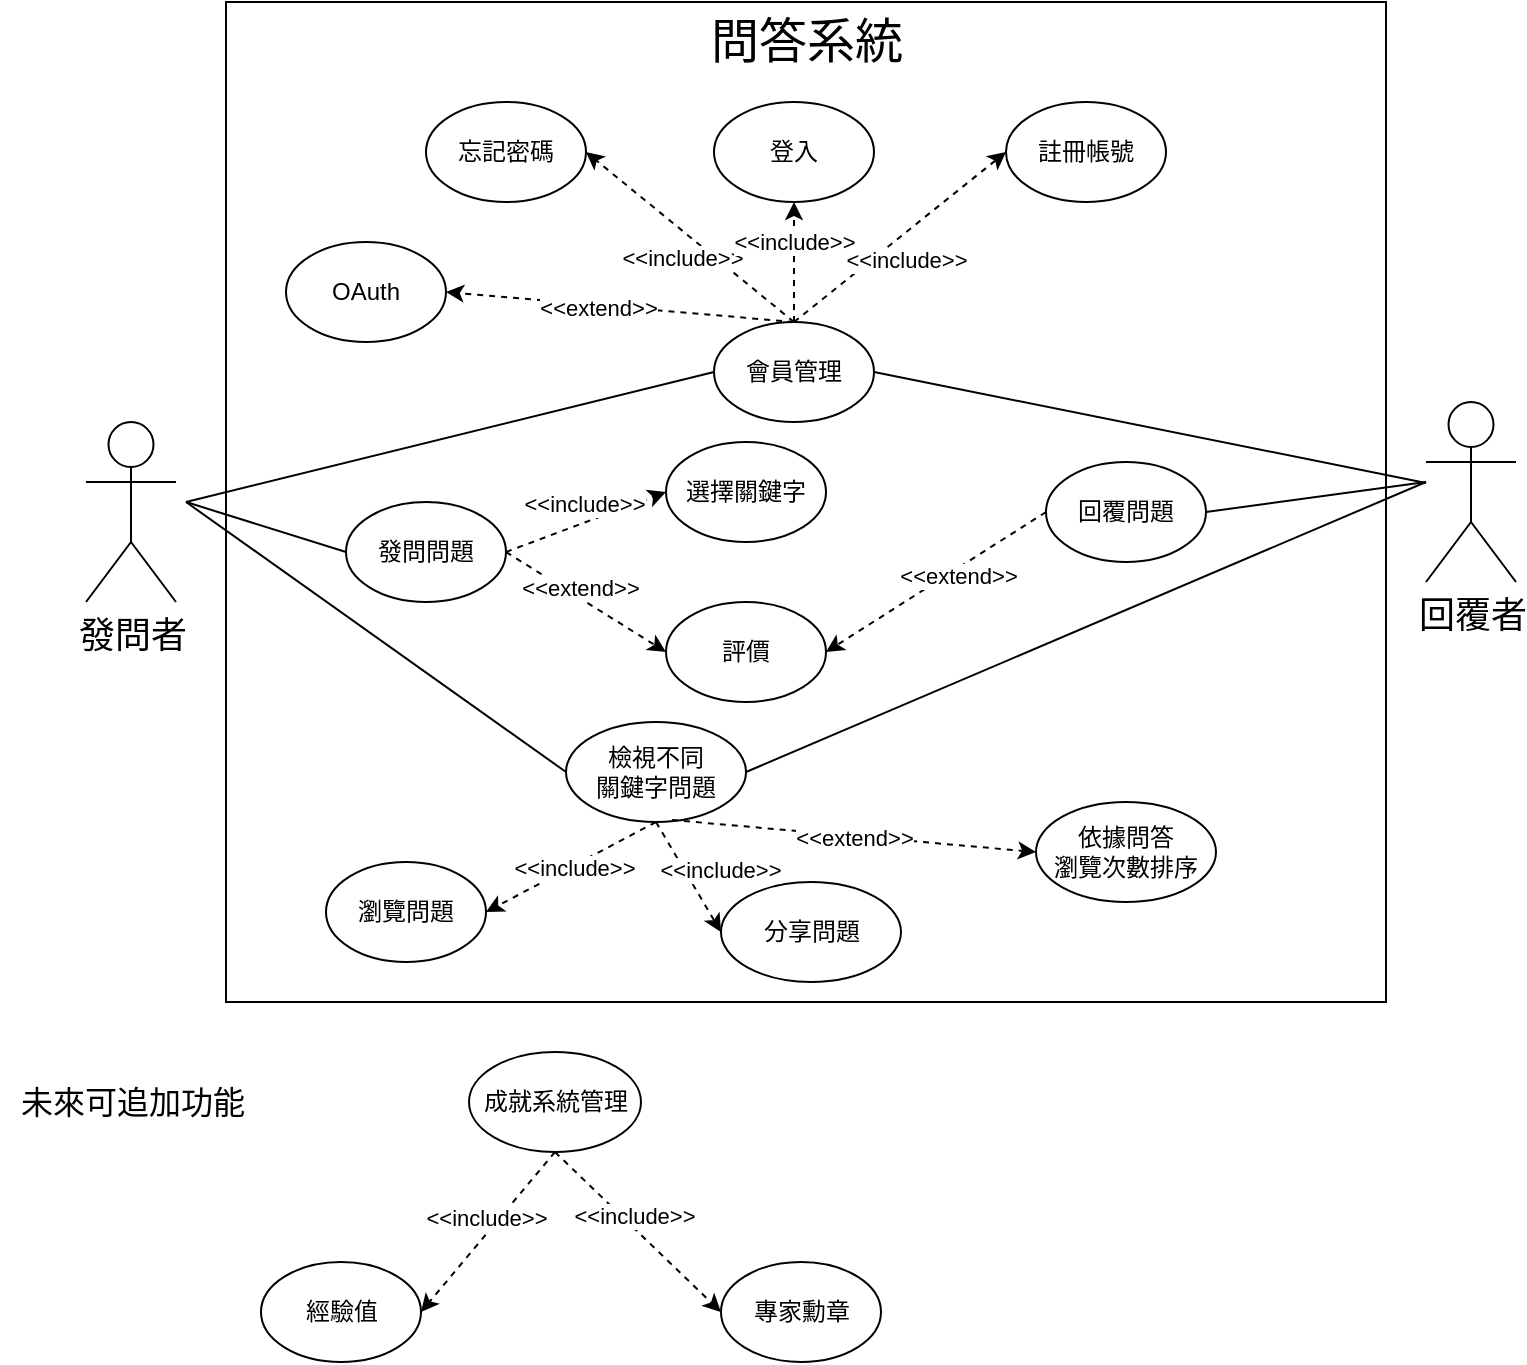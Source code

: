 <mxfile version="14.9.1" type="github">
  <diagram id="A7tkYQ-QzSwiEtE4bxbO" name="Page-1">
    <mxGraphModel dx="1102" dy="614" grid="1" gridSize="10" guides="1" tooltips="1" connect="1" arrows="1" fold="1" page="1" pageScale="1" pageWidth="827" pageHeight="1169" math="0" shadow="0">
      <root>
        <mxCell id="0" />
        <mxCell id="1" parent="0" />
        <mxCell id="Uy3tXUP7RSwvqIhKLHUg-3" value="&lt;font style=&quot;font-size: 18px&quot;&gt;發問者&lt;/font&gt;" style="shape=umlActor;verticalLabelPosition=bottom;verticalAlign=top;html=1;outlineConnect=0;" parent="1" vertex="1">
          <mxGeometry x="60" y="270" width="45" height="90" as="geometry" />
        </mxCell>
        <mxCell id="Uy3tXUP7RSwvqIhKLHUg-4" value="&lt;font style=&quot;font-size: 18px&quot;&gt;回覆者&lt;/font&gt;" style="shape=umlActor;verticalLabelPosition=bottom;verticalAlign=top;html=1;outlineConnect=0;" parent="1" vertex="1">
          <mxGeometry x="730" y="260" width="45" height="90" as="geometry" />
        </mxCell>
        <mxCell id="Uy3tXUP7RSwvqIhKLHUg-7" value="" style="rounded=0;whiteSpace=wrap;html=1;" parent="1" vertex="1">
          <mxGeometry x="130" y="60" width="580" height="500" as="geometry" />
        </mxCell>
        <mxCell id="Uy3tXUP7RSwvqIhKLHUg-8" value="&lt;font style=&quot;font-size: 24px&quot;&gt;問答系統&lt;/font&gt;" style="text;html=1;align=center;verticalAlign=middle;resizable=0;points=[];autosize=1;strokeColor=none;" parent="1" vertex="1">
          <mxGeometry x="365" y="70" width="110" height="20" as="geometry" />
        </mxCell>
        <mxCell id="Uy3tXUP7RSwvqIhKLHUg-9" value="會員管理" style="ellipse;whiteSpace=wrap;html=1;" parent="1" vertex="1">
          <mxGeometry x="374" y="220" width="80" height="50" as="geometry" />
        </mxCell>
        <mxCell id="Uy3tXUP7RSwvqIhKLHUg-10" value="" style="endArrow=none;html=1;entryX=0;entryY=0.5;entryDx=0;entryDy=0;" parent="1" target="Uy3tXUP7RSwvqIhKLHUg-9" edge="1">
          <mxGeometry width="50" height="50" relative="1" as="geometry">
            <mxPoint x="110" y="310" as="sourcePoint" />
            <mxPoint x="160" y="260" as="targetPoint" />
          </mxGeometry>
        </mxCell>
        <mxCell id="Uy3tXUP7RSwvqIhKLHUg-11" value="註冊帳號" style="ellipse;whiteSpace=wrap;html=1;" parent="1" vertex="1">
          <mxGeometry x="520" y="110" width="80" height="50" as="geometry" />
        </mxCell>
        <mxCell id="Uy3tXUP7RSwvqIhKLHUg-12" value="" style="endArrow=classic;html=1;dashed=1;entryX=0;entryY=0.5;entryDx=0;entryDy=0;exitX=0.5;exitY=0;exitDx=0;exitDy=0;" parent="1" source="Uy3tXUP7RSwvqIhKLHUg-9" target="Uy3tXUP7RSwvqIhKLHUg-11" edge="1">
          <mxGeometry width="50" height="50" relative="1" as="geometry">
            <mxPoint x="420" y="180" as="sourcePoint" />
            <mxPoint x="330" y="210" as="targetPoint" />
          </mxGeometry>
        </mxCell>
        <mxCell id="Uy3tXUP7RSwvqIhKLHUg-13" value="&amp;lt;&amp;lt;include&amp;gt;&amp;gt;" style="edgeLabel;html=1;align=center;verticalAlign=middle;resizable=0;points=[];" parent="Uy3tXUP7RSwvqIhKLHUg-12" vertex="1" connectable="0">
          <mxGeometry x="-0.424" y="2" relative="1" as="geometry">
            <mxPoint x="27" y="-5" as="offset" />
          </mxGeometry>
        </mxCell>
        <mxCell id="Uy3tXUP7RSwvqIhKLHUg-14" value="忘記密碼" style="ellipse;whiteSpace=wrap;html=1;" parent="1" vertex="1">
          <mxGeometry x="230" y="110" width="80" height="50" as="geometry" />
        </mxCell>
        <mxCell id="Uy3tXUP7RSwvqIhKLHUg-15" value="" style="endArrow=classic;html=1;dashed=1;entryX=1;entryY=0.5;entryDx=0;entryDy=0;exitX=0.5;exitY=0;exitDx=0;exitDy=0;" parent="1" source="Uy3tXUP7RSwvqIhKLHUg-9" target="Uy3tXUP7RSwvqIhKLHUg-14" edge="1">
          <mxGeometry width="50" height="50" relative="1" as="geometry">
            <mxPoint x="240" y="230" as="sourcePoint" />
            <mxPoint x="300" y="160" as="targetPoint" />
          </mxGeometry>
        </mxCell>
        <mxCell id="Uy3tXUP7RSwvqIhKLHUg-16" value="&amp;lt;&amp;lt;include&amp;gt;&amp;gt;" style="edgeLabel;html=1;align=center;verticalAlign=middle;resizable=0;points=[];" parent="Uy3tXUP7RSwvqIhKLHUg-15" vertex="1" connectable="0">
          <mxGeometry x="-0.424" y="2" relative="1" as="geometry">
            <mxPoint x="-25" y="-9" as="offset" />
          </mxGeometry>
        </mxCell>
        <mxCell id="Uy3tXUP7RSwvqIhKLHUg-17" value="登入" style="ellipse;whiteSpace=wrap;html=1;" parent="1" vertex="1">
          <mxGeometry x="374" y="110" width="80" height="50" as="geometry" />
        </mxCell>
        <mxCell id="Uy3tXUP7RSwvqIhKLHUg-18" value="" style="endArrow=classic;html=1;dashed=1;entryX=0.5;entryY=1;entryDx=0;entryDy=0;exitX=0.5;exitY=0;exitDx=0;exitDy=0;" parent="1" source="Uy3tXUP7RSwvqIhKLHUg-9" target="Uy3tXUP7RSwvqIhKLHUg-17" edge="1">
          <mxGeometry width="50" height="50" relative="1" as="geometry">
            <mxPoint x="424" y="230" as="sourcePoint" />
            <mxPoint x="530" y="145" as="targetPoint" />
          </mxGeometry>
        </mxCell>
        <mxCell id="Uy3tXUP7RSwvqIhKLHUg-19" value="&amp;lt;&amp;lt;include&amp;gt;&amp;gt;" style="edgeLabel;html=1;align=center;verticalAlign=middle;resizable=0;points=[];" parent="Uy3tXUP7RSwvqIhKLHUg-18" vertex="1" connectable="0">
          <mxGeometry x="-0.424" y="2" relative="1" as="geometry">
            <mxPoint x="2" y="-23" as="offset" />
          </mxGeometry>
        </mxCell>
        <mxCell id="Uy3tXUP7RSwvqIhKLHUg-20" value="" style="endArrow=none;html=1;exitX=1;exitY=0.5;exitDx=0;exitDy=0;" parent="1" source="Uy3tXUP7RSwvqIhKLHUg-9" target="Uy3tXUP7RSwvqIhKLHUg-4" edge="1">
          <mxGeometry width="50" height="50" relative="1" as="geometry">
            <mxPoint x="120" y="320" as="sourcePoint" />
            <mxPoint x="384" y="255" as="targetPoint" />
          </mxGeometry>
        </mxCell>
        <mxCell id="Uy3tXUP7RSwvqIhKLHUg-21" value="發問問題" style="ellipse;whiteSpace=wrap;html=1;" parent="1" vertex="1">
          <mxGeometry x="190" y="310" width="80" height="50" as="geometry" />
        </mxCell>
        <mxCell id="Uy3tXUP7RSwvqIhKLHUg-22" value="選擇關鍵字" style="ellipse;whiteSpace=wrap;html=1;" parent="1" vertex="1">
          <mxGeometry x="350" y="280" width="80" height="50" as="geometry" />
        </mxCell>
        <mxCell id="Uy3tXUP7RSwvqIhKLHUg-23" value="" style="endArrow=classic;html=1;dashed=1;exitX=1;exitY=0.5;exitDx=0;exitDy=0;entryX=0;entryY=0.5;entryDx=0;entryDy=0;" parent="1" source="Uy3tXUP7RSwvqIhKLHUg-21" target="Uy3tXUP7RSwvqIhKLHUg-22" edge="1">
          <mxGeometry width="50" height="50" relative="1" as="geometry">
            <mxPoint x="400" y="375" as="sourcePoint" />
            <mxPoint x="320" y="330" as="targetPoint" />
          </mxGeometry>
        </mxCell>
        <mxCell id="Uy3tXUP7RSwvqIhKLHUg-24" value="&amp;lt;&amp;lt;include&amp;gt;&amp;gt;" style="edgeLabel;html=1;align=center;verticalAlign=middle;resizable=0;points=[];" parent="Uy3tXUP7RSwvqIhKLHUg-23" vertex="1" connectable="0">
          <mxGeometry x="-0.424" y="2" relative="1" as="geometry">
            <mxPoint x="17" y="-14" as="offset" />
          </mxGeometry>
        </mxCell>
        <mxCell id="Uy3tXUP7RSwvqIhKLHUg-25" value="" style="endArrow=none;html=1;entryX=0;entryY=0.5;entryDx=0;entryDy=0;" parent="1" target="Uy3tXUP7RSwvqIhKLHUg-21" edge="1">
          <mxGeometry width="50" height="50" relative="1" as="geometry">
            <mxPoint x="110" y="310" as="sourcePoint" />
            <mxPoint x="384" y="255" as="targetPoint" />
          </mxGeometry>
        </mxCell>
        <mxCell id="Uy3tXUP7RSwvqIhKLHUg-26" value="回覆問題" style="ellipse;whiteSpace=wrap;html=1;" parent="1" vertex="1">
          <mxGeometry x="540" y="290" width="80" height="50" as="geometry" />
        </mxCell>
        <mxCell id="Uy3tXUP7RSwvqIhKLHUg-28" value="" style="endArrow=none;html=1;exitX=1;exitY=0.5;exitDx=0;exitDy=0;" parent="1" source="Uy3tXUP7RSwvqIhKLHUg-26" edge="1">
          <mxGeometry width="50" height="50" relative="1" as="geometry">
            <mxPoint x="660" y="360" as="sourcePoint" />
            <mxPoint x="730" y="300" as="targetPoint" />
          </mxGeometry>
        </mxCell>
        <mxCell id="Uy3tXUP7RSwvqIhKLHUg-29" value="" style="endArrow=classic;html=1;dashed=1;exitX=0;exitY=0.5;exitDx=0;exitDy=0;entryX=1;entryY=0.5;entryDx=0;entryDy=0;" parent="1" source="Uy3tXUP7RSwvqIhKLHUg-26" target="Uy3tXUP7RSwvqIhKLHUg-31" edge="1">
          <mxGeometry width="50" height="50" relative="1" as="geometry">
            <mxPoint x="430" y="420" as="sourcePoint" />
            <mxPoint x="500" y="360" as="targetPoint" />
          </mxGeometry>
        </mxCell>
        <mxCell id="Uy3tXUP7RSwvqIhKLHUg-30" value="&amp;lt;&amp;lt;extend&amp;gt;&amp;gt;" style="edgeLabel;html=1;align=center;verticalAlign=middle;resizable=0;points=[];" parent="Uy3tXUP7RSwvqIhKLHUg-29" vertex="1" connectable="0">
          <mxGeometry x="-0.424" y="2" relative="1" as="geometry">
            <mxPoint x="-14" y="10" as="offset" />
          </mxGeometry>
        </mxCell>
        <mxCell id="Uy3tXUP7RSwvqIhKLHUg-31" value="評價" style="ellipse;whiteSpace=wrap;html=1;" parent="1" vertex="1">
          <mxGeometry x="350" y="360" width="80" height="50" as="geometry" />
        </mxCell>
        <mxCell id="Uy3tXUP7RSwvqIhKLHUg-32" value="成就系統管理" style="ellipse;whiteSpace=wrap;html=1;" parent="1" vertex="1">
          <mxGeometry x="251.5" y="585" width="86" height="50" as="geometry" />
        </mxCell>
        <mxCell id="Uy3tXUP7RSwvqIhKLHUg-33" value="OAuth" style="ellipse;whiteSpace=wrap;html=1;" parent="1" vertex="1">
          <mxGeometry x="160" y="180" width="80" height="50" as="geometry" />
        </mxCell>
        <mxCell id="Uy3tXUP7RSwvqIhKLHUg-34" value="" style="endArrow=classic;html=1;dashed=1;entryX=1;entryY=0.5;entryDx=0;entryDy=0;exitX=0.5;exitY=0;exitDx=0;exitDy=0;" parent="1" source="Uy3tXUP7RSwvqIhKLHUg-9" target="Uy3tXUP7RSwvqIhKLHUg-33" edge="1">
          <mxGeometry width="50" height="50" relative="1" as="geometry">
            <mxPoint x="374" y="287.5" as="sourcePoint" />
            <mxPoint x="270" y="202.5" as="targetPoint" />
          </mxGeometry>
        </mxCell>
        <mxCell id="Uy3tXUP7RSwvqIhKLHUg-35" value="&amp;lt;&amp;lt;extend&amp;gt;&amp;gt;" style="edgeLabel;html=1;align=center;verticalAlign=middle;resizable=0;points=[];" parent="Uy3tXUP7RSwvqIhKLHUg-34" vertex="1" connectable="0">
          <mxGeometry x="-0.424" y="2" relative="1" as="geometry">
            <mxPoint x="-48" y="-5" as="offset" />
          </mxGeometry>
        </mxCell>
        <mxCell id="Uy3tXUP7RSwvqIhKLHUg-42" value="" style="endArrow=classic;html=1;dashed=1;exitX=1;exitY=0.5;exitDx=0;exitDy=0;entryX=0;entryY=0.5;entryDx=0;entryDy=0;" parent="1" source="Uy3tXUP7RSwvqIhKLHUg-21" target="Uy3tXUP7RSwvqIhKLHUg-31" edge="1">
          <mxGeometry width="50" height="50" relative="1" as="geometry">
            <mxPoint x="260" y="385.0" as="sourcePoint" />
            <mxPoint x="320.0" y="325" as="targetPoint" />
          </mxGeometry>
        </mxCell>
        <mxCell id="Uy3tXUP7RSwvqIhKLHUg-43" value="&amp;lt;&amp;lt;extend&amp;gt;&amp;gt;" style="edgeLabel;html=1;align=center;verticalAlign=middle;resizable=0;points=[];" parent="Uy3tXUP7RSwvqIhKLHUg-42" vertex="1" connectable="0">
          <mxGeometry x="-0.424" y="2" relative="1" as="geometry">
            <mxPoint x="13" y="5" as="offset" />
          </mxGeometry>
        </mxCell>
        <mxCell id="Uy3tXUP7RSwvqIhKLHUg-44" value="檢視不同&lt;br&gt;關鍵字問題" style="ellipse;whiteSpace=wrap;html=1;" parent="1" vertex="1">
          <mxGeometry x="300" y="420" width="90" height="50" as="geometry" />
        </mxCell>
        <mxCell id="Uy3tXUP7RSwvqIhKLHUg-47" value="" style="endArrow=none;html=1;entryX=0;entryY=0.5;entryDx=0;entryDy=0;" parent="1" target="Uy3tXUP7RSwvqIhKLHUg-44" edge="1">
          <mxGeometry width="50" height="50" relative="1" as="geometry">
            <mxPoint x="110" y="310" as="sourcePoint" />
            <mxPoint x="180" y="395.0" as="targetPoint" />
          </mxGeometry>
        </mxCell>
        <mxCell id="Uy3tXUP7RSwvqIhKLHUg-48" value="" style="endArrow=none;html=1;entryX=1;entryY=0.5;entryDx=0;entryDy=0;" parent="1" target="Uy3tXUP7RSwvqIhKLHUg-44" edge="1">
          <mxGeometry width="50" height="50" relative="1" as="geometry">
            <mxPoint x="730" y="300" as="sourcePoint" />
            <mxPoint x="464" y="557.5" as="targetPoint" />
          </mxGeometry>
        </mxCell>
        <mxCell id="Uy3tXUP7RSwvqIhKLHUg-50" value="分享問題" style="ellipse;whiteSpace=wrap;html=1;" parent="1" vertex="1">
          <mxGeometry x="377.5" y="500" width="90" height="50" as="geometry" />
        </mxCell>
        <mxCell id="Uy3tXUP7RSwvqIhKLHUg-51" value="" style="endArrow=classic;html=1;dashed=1;exitX=0.5;exitY=1;exitDx=0;exitDy=0;entryX=0;entryY=0.5;entryDx=0;entryDy=0;" parent="1" source="Uy3tXUP7RSwvqIhKLHUg-44" target="Uy3tXUP7RSwvqIhKLHUg-50" edge="1">
          <mxGeometry width="50" height="50" relative="1" as="geometry">
            <mxPoint x="250" y="400.0" as="sourcePoint" />
            <mxPoint x="344.0" y="440.0" as="targetPoint" />
          </mxGeometry>
        </mxCell>
        <mxCell id="Uy3tXUP7RSwvqIhKLHUg-52" value="&amp;lt;&amp;lt;include&amp;gt;&amp;gt;" style="edgeLabel;html=1;align=center;verticalAlign=middle;resizable=0;points=[];" parent="Uy3tXUP7RSwvqIhKLHUg-51" vertex="1" connectable="0">
          <mxGeometry x="-0.424" y="2" relative="1" as="geometry">
            <mxPoint x="21" y="9" as="offset" />
          </mxGeometry>
        </mxCell>
        <mxCell id="Uy3tXUP7RSwvqIhKLHUg-53" value="瀏覽問題" style="ellipse;whiteSpace=wrap;html=1;" parent="1" vertex="1">
          <mxGeometry x="180" y="490" width="80" height="50" as="geometry" />
        </mxCell>
        <mxCell id="Uy3tXUP7RSwvqIhKLHUg-54" value="" style="endArrow=classic;html=1;dashed=1;exitX=0.5;exitY=1;exitDx=0;exitDy=0;entryX=1;entryY=0.5;entryDx=0;entryDy=0;" parent="1" source="Uy3tXUP7RSwvqIhKLHUg-44" target="Uy3tXUP7RSwvqIhKLHUg-53" edge="1">
          <mxGeometry width="50" height="50" relative="1" as="geometry">
            <mxPoint x="355" y="480.0" as="sourcePoint" />
            <mxPoint x="450" y="535" as="targetPoint" />
          </mxGeometry>
        </mxCell>
        <mxCell id="Uy3tXUP7RSwvqIhKLHUg-55" value="&amp;lt;&amp;lt;include&amp;gt;&amp;gt;" style="edgeLabel;html=1;align=center;verticalAlign=middle;resizable=0;points=[];" parent="Uy3tXUP7RSwvqIhKLHUg-54" vertex="1" connectable="0">
          <mxGeometry x="-0.424" y="2" relative="1" as="geometry">
            <mxPoint x="-18" y="8" as="offset" />
          </mxGeometry>
        </mxCell>
        <mxCell id="Uy3tXUP7RSwvqIhKLHUg-56" value="&lt;font style=&quot;font-size: 16px&quot;&gt;未來可追加功能&lt;/font&gt;" style="text;html=1;align=center;verticalAlign=middle;resizable=0;points=[];autosize=1;strokeColor=none;" parent="1" vertex="1">
          <mxGeometry x="17.5" y="600" width="130" height="20" as="geometry" />
        </mxCell>
        <mxCell id="Uy3tXUP7RSwvqIhKLHUg-57" value="經驗值" style="ellipse;whiteSpace=wrap;html=1;" parent="1" vertex="1">
          <mxGeometry x="147.5" y="690" width="80" height="50" as="geometry" />
        </mxCell>
        <mxCell id="Uy3tXUP7RSwvqIhKLHUg-58" value="" style="endArrow=classic;html=1;dashed=1;exitX=0.5;exitY=1;exitDx=0;exitDy=0;entryX=1;entryY=0.5;entryDx=0;entryDy=0;" parent="1" source="Uy3tXUP7RSwvqIhKLHUg-32" target="Uy3tXUP7RSwvqIhKLHUg-57" edge="1">
          <mxGeometry width="50" height="50" relative="1" as="geometry">
            <mxPoint x="362.5" y="710.0" as="sourcePoint" />
            <mxPoint x="217.5" y="715" as="targetPoint" />
          </mxGeometry>
        </mxCell>
        <mxCell id="Uy3tXUP7RSwvqIhKLHUg-59" value="&amp;lt;&amp;lt;include&amp;gt;&amp;gt;" style="edgeLabel;html=1;align=center;verticalAlign=middle;resizable=0;points=[];" parent="Uy3tXUP7RSwvqIhKLHUg-58" vertex="1" connectable="0">
          <mxGeometry x="-0.424" y="2" relative="1" as="geometry">
            <mxPoint x="-17" y="8" as="offset" />
          </mxGeometry>
        </mxCell>
        <mxCell id="Uy3tXUP7RSwvqIhKLHUg-60" value="專家勳章" style="ellipse;whiteSpace=wrap;html=1;" parent="1" vertex="1">
          <mxGeometry x="377.5" y="690" width="80" height="50" as="geometry" />
        </mxCell>
        <mxCell id="Uy3tXUP7RSwvqIhKLHUg-61" value="" style="endArrow=classic;html=1;dashed=1;exitX=0.5;exitY=1;exitDx=0;exitDy=0;entryX=0;entryY=0.5;entryDx=0;entryDy=0;" parent="1" source="Uy3tXUP7RSwvqIhKLHUg-32" target="Uy3tXUP7RSwvqIhKLHUg-60" edge="1">
          <mxGeometry width="50" height="50" relative="1" as="geometry">
            <mxPoint x="304.5" y="645" as="sourcePoint" />
            <mxPoint x="387.5" y="680" as="targetPoint" />
          </mxGeometry>
        </mxCell>
        <mxCell id="Uy3tXUP7RSwvqIhKLHUg-62" value="&amp;lt;&amp;lt;include&amp;gt;&amp;gt;" style="edgeLabel;html=1;align=center;verticalAlign=middle;resizable=0;points=[];" parent="Uy3tXUP7RSwvqIhKLHUg-61" vertex="1" connectable="0">
          <mxGeometry x="-0.424" y="2" relative="1" as="geometry">
            <mxPoint x="14" y="10" as="offset" />
          </mxGeometry>
        </mxCell>
        <mxCell id="bju76-xGgP8dMar4RK8u-1" value="依據問答&lt;br&gt;瀏覽次數排序" style="ellipse;whiteSpace=wrap;html=1;" vertex="1" parent="1">
          <mxGeometry x="535" y="460" width="90" height="50" as="geometry" />
        </mxCell>
        <mxCell id="bju76-xGgP8dMar4RK8u-2" value="" style="endArrow=classic;html=1;dashed=1;exitX=0.589;exitY=0.98;exitDx=0;exitDy=0;entryX=0;entryY=0.5;entryDx=0;entryDy=0;exitPerimeter=0;" edge="1" parent="1" source="Uy3tXUP7RSwvqIhKLHUg-44" target="bju76-xGgP8dMar4RK8u-1">
          <mxGeometry width="50" height="50" relative="1" as="geometry">
            <mxPoint x="355" y="480" as="sourcePoint" />
            <mxPoint x="430" y="525" as="targetPoint" />
          </mxGeometry>
        </mxCell>
        <mxCell id="bju76-xGgP8dMar4RK8u-3" value="&amp;lt;&amp;lt;extend&amp;gt;&amp;gt;" style="edgeLabel;html=1;align=center;verticalAlign=middle;resizable=0;points=[];" vertex="1" connectable="0" parent="bju76-xGgP8dMar4RK8u-2">
          <mxGeometry x="-0.424" y="2" relative="1" as="geometry">
            <mxPoint x="38" y="6" as="offset" />
          </mxGeometry>
        </mxCell>
      </root>
    </mxGraphModel>
  </diagram>
</mxfile>
